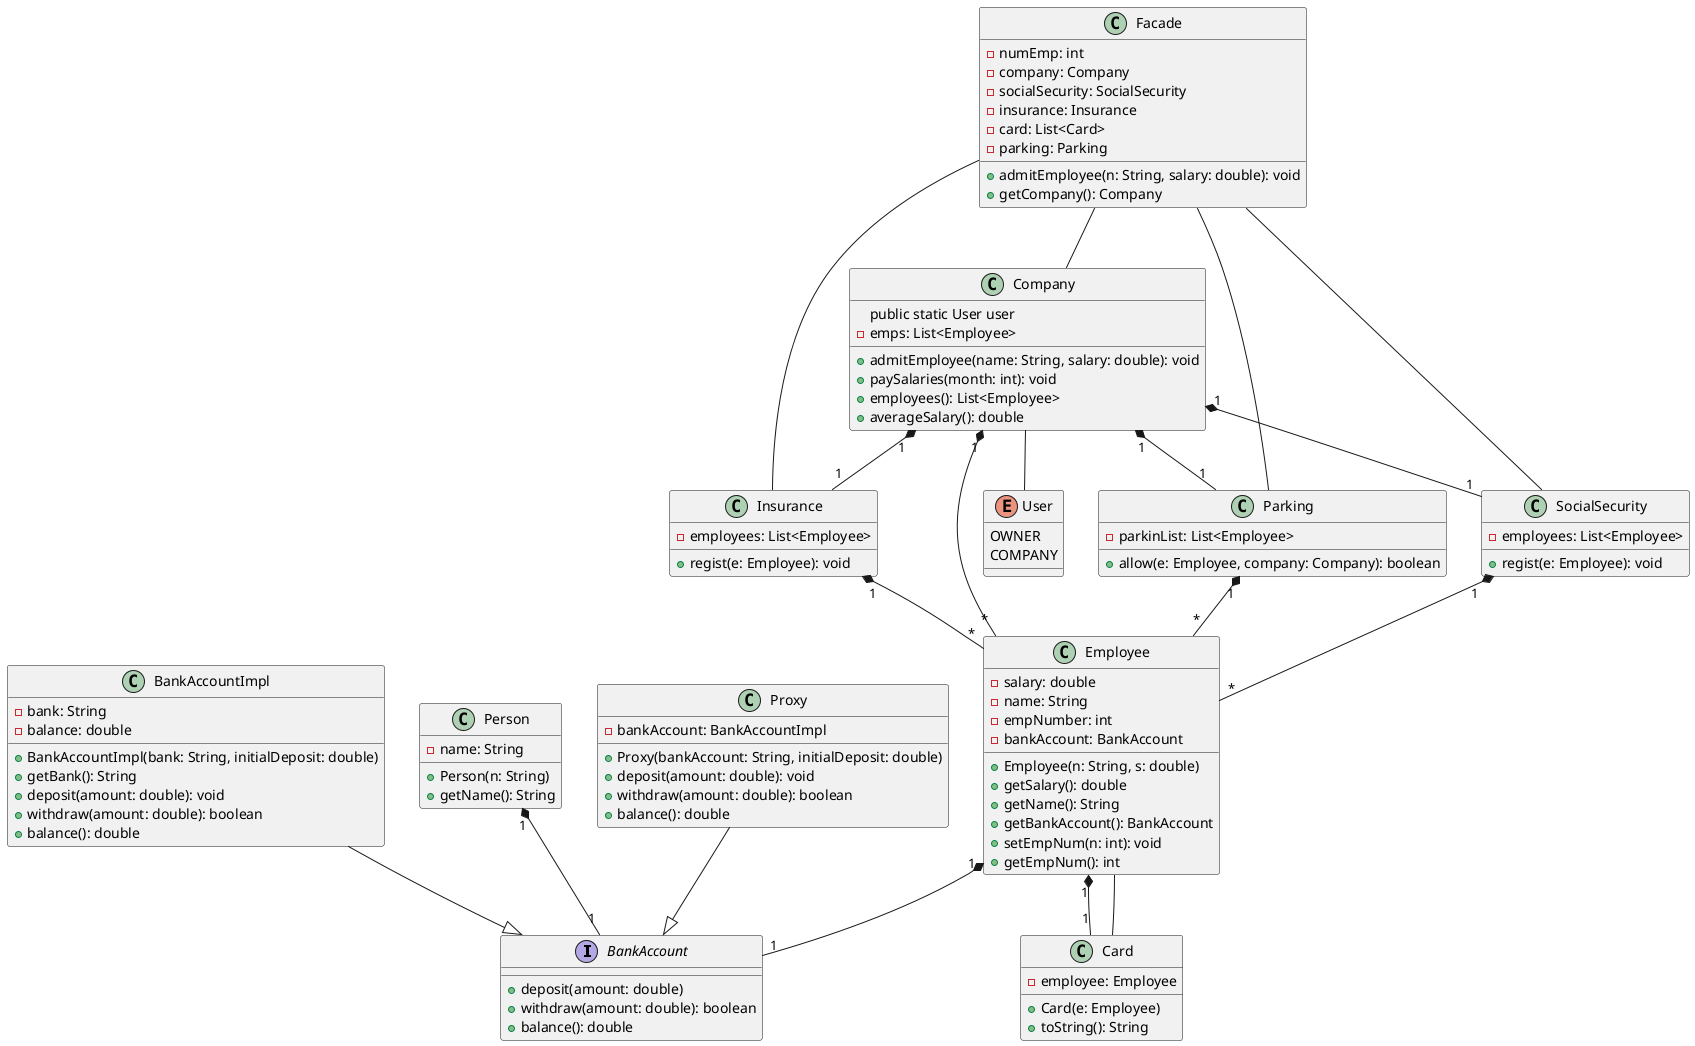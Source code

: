 @startuml

interface BankAccount {
    + deposit(amount: double)
    + withdraw(amount: double): boolean
    + balance(): double
}

class BankAccountImpl {
    - bank: String
    - balance: double
    + BankAccountImpl(bank: String, initialDeposit: double)
    + getBank(): String
    + deposit(amount: double): void
    + withdraw(amount: double): boolean
    + balance(): double
}

class Card {
    - employee: Employee
    + Card(e: Employee)
    + toString(): String
}

class Company {
    public static User user
    - emps: List<Employee>
    + admitEmployee(name: String, salary: double): void
    + paySalaries(month: int): void
    + employees(): List<Employee>
    + averageSalary(): double
}

class Employee {
    - salary: double
    - name: String
    - empNumber: int
    - bankAccount: BankAccount
    + Employee(n: String, s: double)
    + getSalary(): double
    + getName(): String
    + getBankAccount(): BankAccount
    + setEmpNum(n: int): void
    + getEmpNum(): int
}

class Facade {
    - numEmp: int
    - company: Company
    - socialSecurity: SocialSecurity
    - insurance: Insurance
    - card: List<Card>
    - parking: Parking
    + admitEmployee(n: String, salary: double): void
    + getCompany(): Company
}

class Insurance {
    - employees: List<Employee>
    + regist(e: Employee): void
}

class Parking {
    - parkinList: List<Employee>
    + allow(e: Employee, company: Company): boolean
}

class Person {
    - name: String
    + Person(n: String)
    + getName(): String
}

class Proxy {
    - bankAccount: BankAccountImpl
    + Proxy(bankAccount: String, initialDeposit: double)
    + deposit(amount: double): void
    + withdraw(amount: double): boolean
    + balance(): double
}

class SocialSecurity {
    - employees: List<Employee>
    + regist(e: Employee): void
}

enum User {
    OWNER
    COMPANY
}

Company "1" *-- "*" Employee
Person "1" *-- "1" BankAccount
Employee "1" *-- "1" BankAccount
Employee "1" *-- "1" Card
Company "1" *-- "1" SocialSecurity
Company "1" *-- "1" Insurance
Company "1" *-- "1" Parking
Company -- User
Facade -- Company
Facade -- SocialSecurity
Facade -- Insurance
Facade -- Parking
Card -- Employee
Insurance "1" *-- "*" Employee
Parking "1" *-- "*" Employee
SocialSecurity "1" *-- "*" Employee
BankAccountImpl --|> BankAccount
Proxy --|> BankAccount

@enduml

